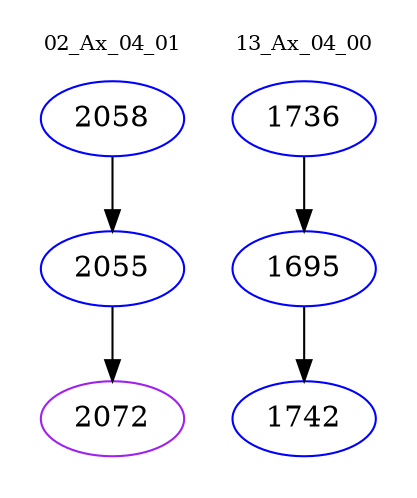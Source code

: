 digraph{
subgraph cluster_0 {
color = white
label = "02_Ax_04_01";
fontsize=10;
T0_2058 [label="2058", color="blue"]
T0_2058 -> T0_2055 [color="black"]
T0_2055 [label="2055", color="blue"]
T0_2055 -> T0_2072 [color="black"]
T0_2072 [label="2072", color="purple"]
}
subgraph cluster_1 {
color = white
label = "13_Ax_04_00";
fontsize=10;
T1_1736 [label="1736", color="blue"]
T1_1736 -> T1_1695 [color="black"]
T1_1695 [label="1695", color="blue"]
T1_1695 -> T1_1742 [color="black"]
T1_1742 [label="1742", color="blue"]
}
}
